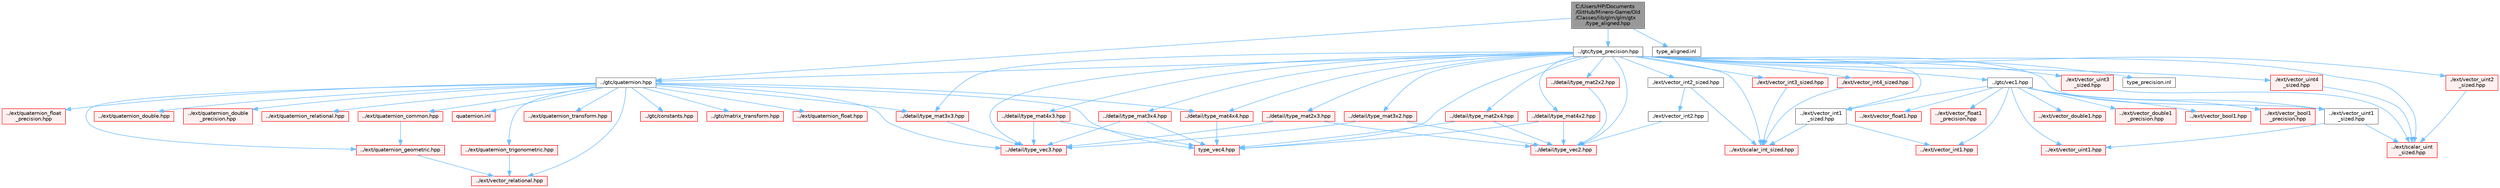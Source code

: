 digraph "C:/Users/HP/Documents/GitHub/Minero-Game/Old/Classes/lib/glm/glm/gtx/type_aligned.hpp"
{
 // LATEX_PDF_SIZE
  bgcolor="transparent";
  edge [fontname=Helvetica,fontsize=10,labelfontname=Helvetica,labelfontsize=10];
  node [fontname=Helvetica,fontsize=10,shape=box,height=0.2,width=0.4];
  Node1 [id="Node000001",label="C:/Users/HP/Documents\l/GitHub/Minero-Game/Old\l/Classes/lib/glm/glm/gtx\l/type_aligned.hpp",height=0.2,width=0.4,color="gray40", fillcolor="grey60", style="filled", fontcolor="black",tooltip=" "];
  Node1 -> Node2 [id="edge171_Node000001_Node000002",color="steelblue1",style="solid",tooltip=" "];
  Node2 [id="Node000002",label="../gtc/type_precision.hpp",height=0.2,width=0.4,color="grey40", fillcolor="white", style="filled",URL="$_old_2_classes_2lib_2glm_2glm_2gtc_2type__precision_8hpp.html",tooltip=" "];
  Node2 -> Node3 [id="edge172_Node000002_Node000003",color="steelblue1",style="solid",tooltip=" "];
  Node3 [id="Node000003",label="../gtc/quaternion.hpp",height=0.2,width=0.4,color="grey40", fillcolor="white", style="filled",URL="$_old_2_classes_2lib_2glm_2glm_2gtc_2quaternion_8hpp.html",tooltip=" "];
  Node3 -> Node4 [id="edge173_Node000003_Node000004",color="steelblue1",style="solid",tooltip=" "];
  Node4 [id="Node000004",label="../gtc/constants.hpp",height=0.2,width=0.4,color="red", fillcolor="#FFF0F0", style="filled",URL="$_old_2_classes_2lib_2glm_2glm_2gtc_2constants_8hpp.html",tooltip=" "];
  Node3 -> Node13 [id="edge174_Node000003_Node000013",color="steelblue1",style="solid",tooltip=" "];
  Node13 [id="Node000013",label="../gtc/matrix_transform.hpp",height=0.2,width=0.4,color="red", fillcolor="#FFF0F0", style="filled",URL="$_old_2_classes_2lib_2glm_2glm_2gtc_2matrix__transform_8hpp.html",tooltip=" "];
  Node3 -> Node147 [id="edge175_Node000003_Node000147",color="steelblue1",style="solid",tooltip=" "];
  Node147 [id="Node000147",label="../ext/vector_relational.hpp",height=0.2,width=0.4,color="red", fillcolor="#FFF0F0", style="filled",URL="$_old_2_classes_2lib_2glm_2glm_2ext_2vector__relational_8hpp.html",tooltip=" "];
  Node3 -> Node150 [id="edge176_Node000003_Node000150",color="steelblue1",style="solid",tooltip=" "];
  Node150 [id="Node000150",label="../ext/quaternion_common.hpp",height=0.2,width=0.4,color="red", fillcolor="#FFF0F0", style="filled",URL="$_old_2_classes_2lib_2glm_2glm_2ext_2quaternion__common_8hpp.html",tooltip=" "];
  Node150 -> Node151 [id="edge177_Node000150_Node000151",color="steelblue1",style="solid",tooltip=" "];
  Node151 [id="Node000151",label="../ext/quaternion_geometric.hpp",height=0.2,width=0.4,color="red", fillcolor="#FFF0F0", style="filled",URL="$_old_2_classes_2lib_2glm_2glm_2ext_2quaternion__geometric_8hpp.html",tooltip=" "];
  Node151 -> Node147 [id="edge178_Node000151_Node000147",color="steelblue1",style="solid",tooltip=" "];
  Node3 -> Node155 [id="edge179_Node000003_Node000155",color="steelblue1",style="solid",tooltip=" "];
  Node155 [id="Node000155",label="../ext/quaternion_float.hpp",height=0.2,width=0.4,color="red", fillcolor="#FFF0F0", style="filled",URL="$_old_2_classes_2lib_2glm_2glm_2ext_2quaternion__float_8hpp.html",tooltip=" "];
  Node3 -> Node160 [id="edge180_Node000003_Node000160",color="steelblue1",style="solid",tooltip=" "];
  Node160 [id="Node000160",label="../ext/quaternion_float\l_precision.hpp",height=0.2,width=0.4,color="red", fillcolor="#FFF0F0", style="filled",URL="$_old_2_classes_2lib_2glm_2glm_2ext_2quaternion__float__precision_8hpp.html",tooltip=" "];
  Node3 -> Node161 [id="edge181_Node000003_Node000161",color="steelblue1",style="solid",tooltip=" "];
  Node161 [id="Node000161",label="../ext/quaternion_double.hpp",height=0.2,width=0.4,color="red", fillcolor="#FFF0F0", style="filled",URL="$_old_2_classes_2lib_2glm_2glm_2ext_2quaternion__double_8hpp.html",tooltip=" "];
  Node3 -> Node162 [id="edge182_Node000003_Node000162",color="steelblue1",style="solid",tooltip=" "];
  Node162 [id="Node000162",label="../ext/quaternion_double\l_precision.hpp",height=0.2,width=0.4,color="red", fillcolor="#FFF0F0", style="filled",URL="$_old_2_classes_2lib_2glm_2glm_2ext_2quaternion__double__precision_8hpp.html",tooltip=" "];
  Node3 -> Node157 [id="edge183_Node000003_Node000157",color="steelblue1",style="solid",tooltip=" "];
  Node157 [id="Node000157",label="../ext/quaternion_relational.hpp",height=0.2,width=0.4,color="red", fillcolor="#FFF0F0", style="filled",URL="$_old_2_classes_2lib_2glm_2glm_2ext_2quaternion__relational_8hpp.html",tooltip=" "];
  Node3 -> Node151 [id="edge184_Node000003_Node000151",color="steelblue1",style="solid",tooltip=" "];
  Node3 -> Node163 [id="edge185_Node000003_Node000163",color="steelblue1",style="solid",tooltip=" "];
  Node163 [id="Node000163",label="../ext/quaternion_trigonometric.hpp",height=0.2,width=0.4,color="red", fillcolor="#FFF0F0", style="filled",URL="$_old_2_classes_2lib_2glm_2glm_2ext_2quaternion__trigonometric_8hpp.html",tooltip=" "];
  Node163 -> Node147 [id="edge186_Node000163_Node000147",color="steelblue1",style="solid",tooltip=" "];
  Node3 -> Node165 [id="edge187_Node000003_Node000165",color="steelblue1",style="solid",tooltip=" "];
  Node165 [id="Node000165",label="../ext/quaternion_transform.hpp",height=0.2,width=0.4,color="red", fillcolor="#FFF0F0", style="filled",URL="$_old_2_classes_2lib_2glm_2glm_2ext_2quaternion__transform_8hpp.html",tooltip=" "];
  Node3 -> Node92 [id="edge188_Node000003_Node000092",color="steelblue1",style="solid",tooltip=" "];
  Node92 [id="Node000092",label="../detail/type_mat3x3.hpp",height=0.2,width=0.4,color="red", fillcolor="#FFF0F0", style="filled",URL="$_old_2_classes_2lib_2glm_2glm_2detail_2type__mat3x3_8hpp.html",tooltip=" "];
  Node92 -> Node40 [id="edge189_Node000092_Node000040",color="steelblue1",style="solid",tooltip=" "];
  Node40 [id="Node000040",label="../detail/type_vec3.hpp",height=0.2,width=0.4,color="red", fillcolor="#FFF0F0", style="filled",URL="$_old_2_classes_2lib_2glm_2glm_2detail_2type__vec3_8hpp.html",tooltip=" "];
  Node3 -> Node16 [id="edge190_Node000003_Node000016",color="steelblue1",style="solid",tooltip=" "];
  Node16 [id="Node000016",label="../detail/type_mat4x4.hpp",height=0.2,width=0.4,color="red", fillcolor="#FFF0F0", style="filled",URL="$_old_2_classes_2lib_2glm_2glm_2detail_2type__mat4x4_8hpp.html",tooltip=" "];
  Node16 -> Node17 [id="edge191_Node000016_Node000017",color="steelblue1",style="solid",tooltip=" "];
  Node17 [id="Node000017",label="type_vec4.hpp",height=0.2,width=0.4,color="red", fillcolor="#FFF0F0", style="filled",URL="$_old_2_classes_2lib_2glm_2glm_2detail_2type__vec4_8hpp.html",tooltip=" "];
  Node3 -> Node40 [id="edge192_Node000003_Node000040",color="steelblue1",style="solid",tooltip=" "];
  Node3 -> Node17 [id="edge193_Node000003_Node000017",color="steelblue1",style="solid",tooltip=" "];
  Node3 -> Node167 [id="edge194_Node000003_Node000167",color="steelblue1",style="solid",tooltip=" "];
  Node167 [id="Node000167",label="quaternion.inl",height=0.2,width=0.4,color="red", fillcolor="#FFF0F0", style="filled",URL="$_old_2_classes_2lib_2glm_2glm_2gtc_2quaternion_8inl.html",tooltip=" "];
  Node2 -> Node170 [id="edge195_Node000002_Node000170",color="steelblue1",style="solid",tooltip=" "];
  Node170 [id="Node000170",label="../gtc/vec1.hpp",height=0.2,width=0.4,color="grey40", fillcolor="white", style="filled",URL="$_old_2_classes_2lib_2glm_2glm_2gtc_2vec1_8hpp.html",tooltip=" "];
  Node170 -> Node171 [id="edge196_Node000170_Node000171",color="steelblue1",style="solid",tooltip=" "];
  Node171 [id="Node000171",label="../ext/vector_bool1.hpp",height=0.2,width=0.4,color="red", fillcolor="#FFF0F0", style="filled",URL="$_old_2_classes_2lib_2glm_2glm_2ext_2vector__bool1_8hpp.html",tooltip=" "];
  Node170 -> Node172 [id="edge197_Node000170_Node000172",color="steelblue1",style="solid",tooltip=" "];
  Node172 [id="Node000172",label="../ext/vector_bool1\l_precision.hpp",height=0.2,width=0.4,color="red", fillcolor="#FFF0F0", style="filled",URL="$_old_2_classes_2lib_2glm_2glm_2ext_2vector__bool1__precision_8hpp.html",tooltip=" "];
  Node170 -> Node173 [id="edge198_Node000170_Node000173",color="steelblue1",style="solid",tooltip=" "];
  Node173 [id="Node000173",label="../ext/vector_float1.hpp",height=0.2,width=0.4,color="red", fillcolor="#FFF0F0", style="filled",URL="$_old_2_classes_2lib_2glm_2glm_2ext_2vector__float1_8hpp.html",tooltip=" "];
  Node170 -> Node174 [id="edge199_Node000170_Node000174",color="steelblue1",style="solid",tooltip=" "];
  Node174 [id="Node000174",label="../ext/vector_float1\l_precision.hpp",height=0.2,width=0.4,color="red", fillcolor="#FFF0F0", style="filled",URL="$_old_2_classes_2lib_2glm_2glm_2ext_2vector__float1__precision_8hpp.html",tooltip=" "];
  Node170 -> Node175 [id="edge200_Node000170_Node000175",color="steelblue1",style="solid",tooltip=" "];
  Node175 [id="Node000175",label="../ext/vector_double1.hpp",height=0.2,width=0.4,color="red", fillcolor="#FFF0F0", style="filled",URL="$_old_2_classes_2lib_2glm_2glm_2ext_2vector__double1_8hpp.html",tooltip=" "];
  Node170 -> Node176 [id="edge201_Node000170_Node000176",color="steelblue1",style="solid",tooltip=" "];
  Node176 [id="Node000176",label="../ext/vector_double1\l_precision.hpp",height=0.2,width=0.4,color="red", fillcolor="#FFF0F0", style="filled",URL="$_old_2_classes_2lib_2glm_2glm_2ext_2vector__double1__precision_8hpp.html",tooltip=" "];
  Node170 -> Node177 [id="edge202_Node000170_Node000177",color="steelblue1",style="solid",tooltip=" "];
  Node177 [id="Node000177",label="../ext/vector_int1.hpp",height=0.2,width=0.4,color="red", fillcolor="#FFF0F0", style="filled",URL="$_old_2_classes_2lib_2glm_2glm_2ext_2vector__int1_8hpp.html",tooltip=" "];
  Node170 -> Node178 [id="edge203_Node000170_Node000178",color="steelblue1",style="solid",tooltip=" "];
  Node178 [id="Node000178",label="../ext/vector_int1\l_sized.hpp",height=0.2,width=0.4,color="grey40", fillcolor="white", style="filled",URL="$_old_2_classes_2lib_2glm_2glm_2ext_2vector__int1__sized_8hpp.html",tooltip=" "];
  Node178 -> Node177 [id="edge204_Node000178_Node000177",color="steelblue1",style="solid",tooltip=" "];
  Node178 -> Node34 [id="edge205_Node000178_Node000034",color="steelblue1",style="solid",tooltip=" "];
  Node34 [id="Node000034",label="../ext/scalar_int_sized.hpp",height=0.2,width=0.4,color="red", fillcolor="#FFF0F0", style="filled",URL="$_old_2_classes_2lib_2glm_2glm_2ext_2scalar__int__sized_8hpp.html",tooltip=" "];
  Node170 -> Node179 [id="edge206_Node000170_Node000179",color="steelblue1",style="solid",tooltip=" "];
  Node179 [id="Node000179",label="../ext/vector_uint1.hpp",height=0.2,width=0.4,color="red", fillcolor="#FFF0F0", style="filled",URL="$_old_2_classes_2lib_2glm_2glm_2ext_2vector__uint1_8hpp.html",tooltip=" "];
  Node170 -> Node180 [id="edge207_Node000170_Node000180",color="steelblue1",style="solid",tooltip=" "];
  Node180 [id="Node000180",label="../ext/vector_uint1\l_sized.hpp",height=0.2,width=0.4,color="grey40", fillcolor="white", style="filled",URL="$_old_2_classes_2lib_2glm_2glm_2ext_2vector__uint1__sized_8hpp.html",tooltip=" "];
  Node180 -> Node179 [id="edge208_Node000180_Node000179",color="steelblue1",style="solid",tooltip=" "];
  Node180 -> Node37 [id="edge209_Node000180_Node000037",color="steelblue1",style="solid",tooltip=" "];
  Node37 [id="Node000037",label="../ext/scalar_uint\l_sized.hpp",height=0.2,width=0.4,color="red", fillcolor="#FFF0F0", style="filled",URL="$_old_2_classes_2lib_2glm_2glm_2ext_2scalar__uint__sized_8hpp.html",tooltip=" "];
  Node2 -> Node178 [id="edge210_Node000002_Node000178",color="steelblue1",style="solid",tooltip=" "];
  Node2 -> Node33 [id="edge211_Node000002_Node000033",color="steelblue1",style="solid",tooltip=" "];
  Node33 [id="Node000033",label="./ext/vector_int2_sized.hpp",height=0.2,width=0.4,color="grey40", fillcolor="white", style="filled",URL="$_old_2_classes_2lib_2glm_2glm_2ext_2vector__int2__sized_8hpp.html",tooltip=" "];
  Node33 -> Node32 [id="edge212_Node000033_Node000032",color="steelblue1",style="solid",tooltip=" "];
  Node32 [id="Node000032",label="./ext/vector_int2.hpp",height=0.2,width=0.4,color="grey40", fillcolor="white", style="filled",URL="$_old_2_classes_2lib_2glm_2glm_2ext_2vector__int2_8hpp.html",tooltip=" "];
  Node32 -> Node25 [id="edge213_Node000032_Node000025",color="steelblue1",style="solid",tooltip=" "];
  Node25 [id="Node000025",label="../detail/type_vec2.hpp",height=0.2,width=0.4,color="red", fillcolor="#FFF0F0", style="filled",URL="$_old_2_classes_2lib_2glm_2glm_2detail_2type__vec2_8hpp.html",tooltip=" "];
  Node33 -> Node34 [id="edge214_Node000033_Node000034",color="steelblue1",style="solid",tooltip=" "];
  Node2 -> Node48 [id="edge215_Node000002_Node000048",color="steelblue1",style="solid",tooltip=" "];
  Node48 [id="Node000048",label="./ext/vector_int3_sized.hpp",height=0.2,width=0.4,color="red", fillcolor="#FFF0F0", style="filled",URL="$_old_2_classes_2lib_2glm_2glm_2ext_2vector__int3__sized_8hpp.html",tooltip=" "];
  Node48 -> Node34 [id="edge216_Node000048_Node000034",color="steelblue1",style="solid",tooltip=" "];
  Node2 -> Node59 [id="edge217_Node000002_Node000059",color="steelblue1",style="solid",tooltip=" "];
  Node59 [id="Node000059",label="./ext/vector_int4_sized.hpp",height=0.2,width=0.4,color="red", fillcolor="#FFF0F0", style="filled",URL="$_old_2_classes_2lib_2glm_2glm_2ext_2vector__int4__sized_8hpp.html",tooltip=" "];
  Node59 -> Node34 [id="edge218_Node000059_Node000034",color="steelblue1",style="solid",tooltip=" "];
  Node2 -> Node34 [id="edge219_Node000002_Node000034",color="steelblue1",style="solid",tooltip=" "];
  Node2 -> Node180 [id="edge220_Node000002_Node000180",color="steelblue1",style="solid",tooltip=" "];
  Node2 -> Node36 [id="edge221_Node000002_Node000036",color="steelblue1",style="solid",tooltip=" "];
  Node36 [id="Node000036",label="./ext/vector_uint2\l_sized.hpp",height=0.2,width=0.4,color="red", fillcolor="#FFF0F0", style="filled",URL="$_old_2_classes_2lib_2glm_2glm_2ext_2vector__uint2__sized_8hpp.html",tooltip=" "];
  Node36 -> Node37 [id="edge222_Node000036_Node000037",color="steelblue1",style="solid",tooltip=" "];
  Node2 -> Node50 [id="edge223_Node000002_Node000050",color="steelblue1",style="solid",tooltip=" "];
  Node50 [id="Node000050",label="./ext/vector_uint3\l_sized.hpp",height=0.2,width=0.4,color="red", fillcolor="#FFF0F0", style="filled",URL="$_old_2_classes_2lib_2glm_2glm_2ext_2vector__uint3__sized_8hpp.html",tooltip=" "];
  Node50 -> Node37 [id="edge224_Node000050_Node000037",color="steelblue1",style="solid",tooltip=" "];
  Node2 -> Node61 [id="edge225_Node000002_Node000061",color="steelblue1",style="solid",tooltip=" "];
  Node61 [id="Node000061",label="./ext/vector_uint4\l_sized.hpp",height=0.2,width=0.4,color="red", fillcolor="#FFF0F0", style="filled",URL="$_old_2_classes_2lib_2glm_2glm_2ext_2vector__uint4__sized_8hpp.html",tooltip=" "];
  Node61 -> Node37 [id="edge226_Node000061_Node000037",color="steelblue1",style="solid",tooltip=" "];
  Node2 -> Node37 [id="edge227_Node000002_Node000037",color="steelblue1",style="solid",tooltip=" "];
  Node2 -> Node25 [id="edge228_Node000002_Node000025",color="steelblue1",style="solid",tooltip=" "];
  Node2 -> Node40 [id="edge229_Node000002_Node000040",color="steelblue1",style="solid",tooltip=" "];
  Node2 -> Node17 [id="edge230_Node000002_Node000017",color="steelblue1",style="solid",tooltip=" "];
  Node2 -> Node64 [id="edge231_Node000002_Node000064",color="steelblue1",style="solid",tooltip=" "];
  Node64 [id="Node000064",label="../detail/type_mat2x2.hpp",height=0.2,width=0.4,color="red", fillcolor="#FFF0F0", style="filled",URL="$_old_2_classes_2lib_2glm_2glm_2detail_2type__mat2x2_8hpp.html",tooltip=" "];
  Node64 -> Node25 [id="edge232_Node000064_Node000025",color="steelblue1",style="solid",tooltip=" "];
  Node2 -> Node71 [id="edge233_Node000002_Node000071",color="steelblue1",style="solid",tooltip=" "];
  Node71 [id="Node000071",label="../detail/type_mat2x3.hpp",height=0.2,width=0.4,color="red", fillcolor="#FFF0F0", style="filled",URL="$_old_2_classes_2lib_2glm_2glm_2detail_2type__mat2x3_8hpp.html",tooltip=" "];
  Node71 -> Node25 [id="edge234_Node000071_Node000025",color="steelblue1",style="solid",tooltip=" "];
  Node71 -> Node40 [id="edge235_Node000071_Node000040",color="steelblue1",style="solid",tooltip=" "];
  Node2 -> Node78 [id="edge236_Node000002_Node000078",color="steelblue1",style="solid",tooltip=" "];
  Node78 [id="Node000078",label="../detail/type_mat2x4.hpp",height=0.2,width=0.4,color="red", fillcolor="#FFF0F0", style="filled",URL="$_old_2_classes_2lib_2glm_2glm_2detail_2type__mat2x4_8hpp.html",tooltip=" "];
  Node78 -> Node25 [id="edge237_Node000078_Node000025",color="steelblue1",style="solid",tooltip=" "];
  Node78 -> Node17 [id="edge238_Node000078_Node000017",color="steelblue1",style="solid",tooltip=" "];
  Node2 -> Node85 [id="edge239_Node000002_Node000085",color="steelblue1",style="solid",tooltip=" "];
  Node85 [id="Node000085",label="../detail/type_mat3x2.hpp",height=0.2,width=0.4,color="red", fillcolor="#FFF0F0", style="filled",URL="$_old_2_classes_2lib_2glm_2glm_2detail_2type__mat3x2_8hpp.html",tooltip=" "];
  Node85 -> Node25 [id="edge240_Node000085_Node000025",color="steelblue1",style="solid",tooltip=" "];
  Node85 -> Node40 [id="edge241_Node000085_Node000040",color="steelblue1",style="solid",tooltip=" "];
  Node2 -> Node92 [id="edge242_Node000002_Node000092",color="steelblue1",style="solid",tooltip=" "];
  Node2 -> Node99 [id="edge243_Node000002_Node000099",color="steelblue1",style="solid",tooltip=" "];
  Node99 [id="Node000099",label="../detail/type_mat3x4.hpp",height=0.2,width=0.4,color="red", fillcolor="#FFF0F0", style="filled",URL="$_old_2_classes_2lib_2glm_2glm_2detail_2type__mat3x4_8hpp.html",tooltip=" "];
  Node99 -> Node40 [id="edge244_Node000099_Node000040",color="steelblue1",style="solid",tooltip=" "];
  Node99 -> Node17 [id="edge245_Node000099_Node000017",color="steelblue1",style="solid",tooltip=" "];
  Node2 -> Node106 [id="edge246_Node000002_Node000106",color="steelblue1",style="solid",tooltip=" "];
  Node106 [id="Node000106",label="../detail/type_mat4x2.hpp",height=0.2,width=0.4,color="red", fillcolor="#FFF0F0", style="filled",URL="$_old_2_classes_2lib_2glm_2glm_2detail_2type__mat4x2_8hpp.html",tooltip=" "];
  Node106 -> Node25 [id="edge247_Node000106_Node000025",color="steelblue1",style="solid",tooltip=" "];
  Node106 -> Node17 [id="edge248_Node000106_Node000017",color="steelblue1",style="solid",tooltip=" "];
  Node2 -> Node113 [id="edge249_Node000002_Node000113",color="steelblue1",style="solid",tooltip=" "];
  Node113 [id="Node000113",label="../detail/type_mat4x3.hpp",height=0.2,width=0.4,color="red", fillcolor="#FFF0F0", style="filled",URL="$_old_2_classes_2lib_2glm_2glm_2detail_2type__mat4x3_8hpp.html",tooltip=" "];
  Node113 -> Node40 [id="edge250_Node000113_Node000040",color="steelblue1",style="solid",tooltip=" "];
  Node113 -> Node17 [id="edge251_Node000113_Node000017",color="steelblue1",style="solid",tooltip=" "];
  Node2 -> Node16 [id="edge252_Node000002_Node000016",color="steelblue1",style="solid",tooltip=" "];
  Node2 -> Node181 [id="edge253_Node000002_Node000181",color="steelblue1",style="solid",tooltip=" "];
  Node181 [id="Node000181",label="type_precision.inl",height=0.2,width=0.4,color="grey40", fillcolor="white", style="filled",URL="$_old_2_classes_2lib_2glm_2glm_2gtc_2type__precision_8inl.html",tooltip=" "];
  Node1 -> Node3 [id="edge254_Node000001_Node000003",color="steelblue1",style="solid",tooltip=" "];
  Node1 -> Node182 [id="edge255_Node000001_Node000182",color="steelblue1",style="solid",tooltip=" "];
  Node182 [id="Node000182",label="type_aligned.inl",height=0.2,width=0.4,color="grey40", fillcolor="white", style="filled",URL="$_old_2_classes_2lib_2glm_2glm_2gtx_2type__aligned_8inl.html",tooltip=" "];
}
